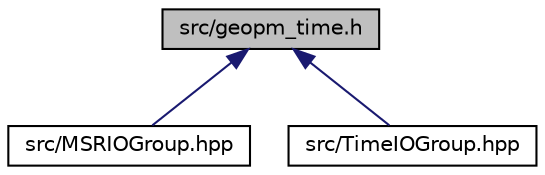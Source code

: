 digraph "src/geopm_time.h"
{
  edge [fontname="Helvetica",fontsize="10",labelfontname="Helvetica",labelfontsize="10"];
  node [fontname="Helvetica",fontsize="10",shape=record];
  Node6 [label="src/geopm_time.h",height=0.2,width=0.4,color="black", fillcolor="grey75", style="filled", fontcolor="black"];
  Node6 -> Node7 [dir="back",color="midnightblue",fontsize="10",style="solid",fontname="Helvetica"];
  Node7 [label="src/MSRIOGroup.hpp",height=0.2,width=0.4,color="black", fillcolor="white", style="filled",URL="$_m_s_r_i_o_group_8hpp.html"];
  Node6 -> Node8 [dir="back",color="midnightblue",fontsize="10",style="solid",fontname="Helvetica"];
  Node8 [label="src/TimeIOGroup.hpp",height=0.2,width=0.4,color="black", fillcolor="white", style="filled",URL="$_time_i_o_group_8hpp.html"];
}

